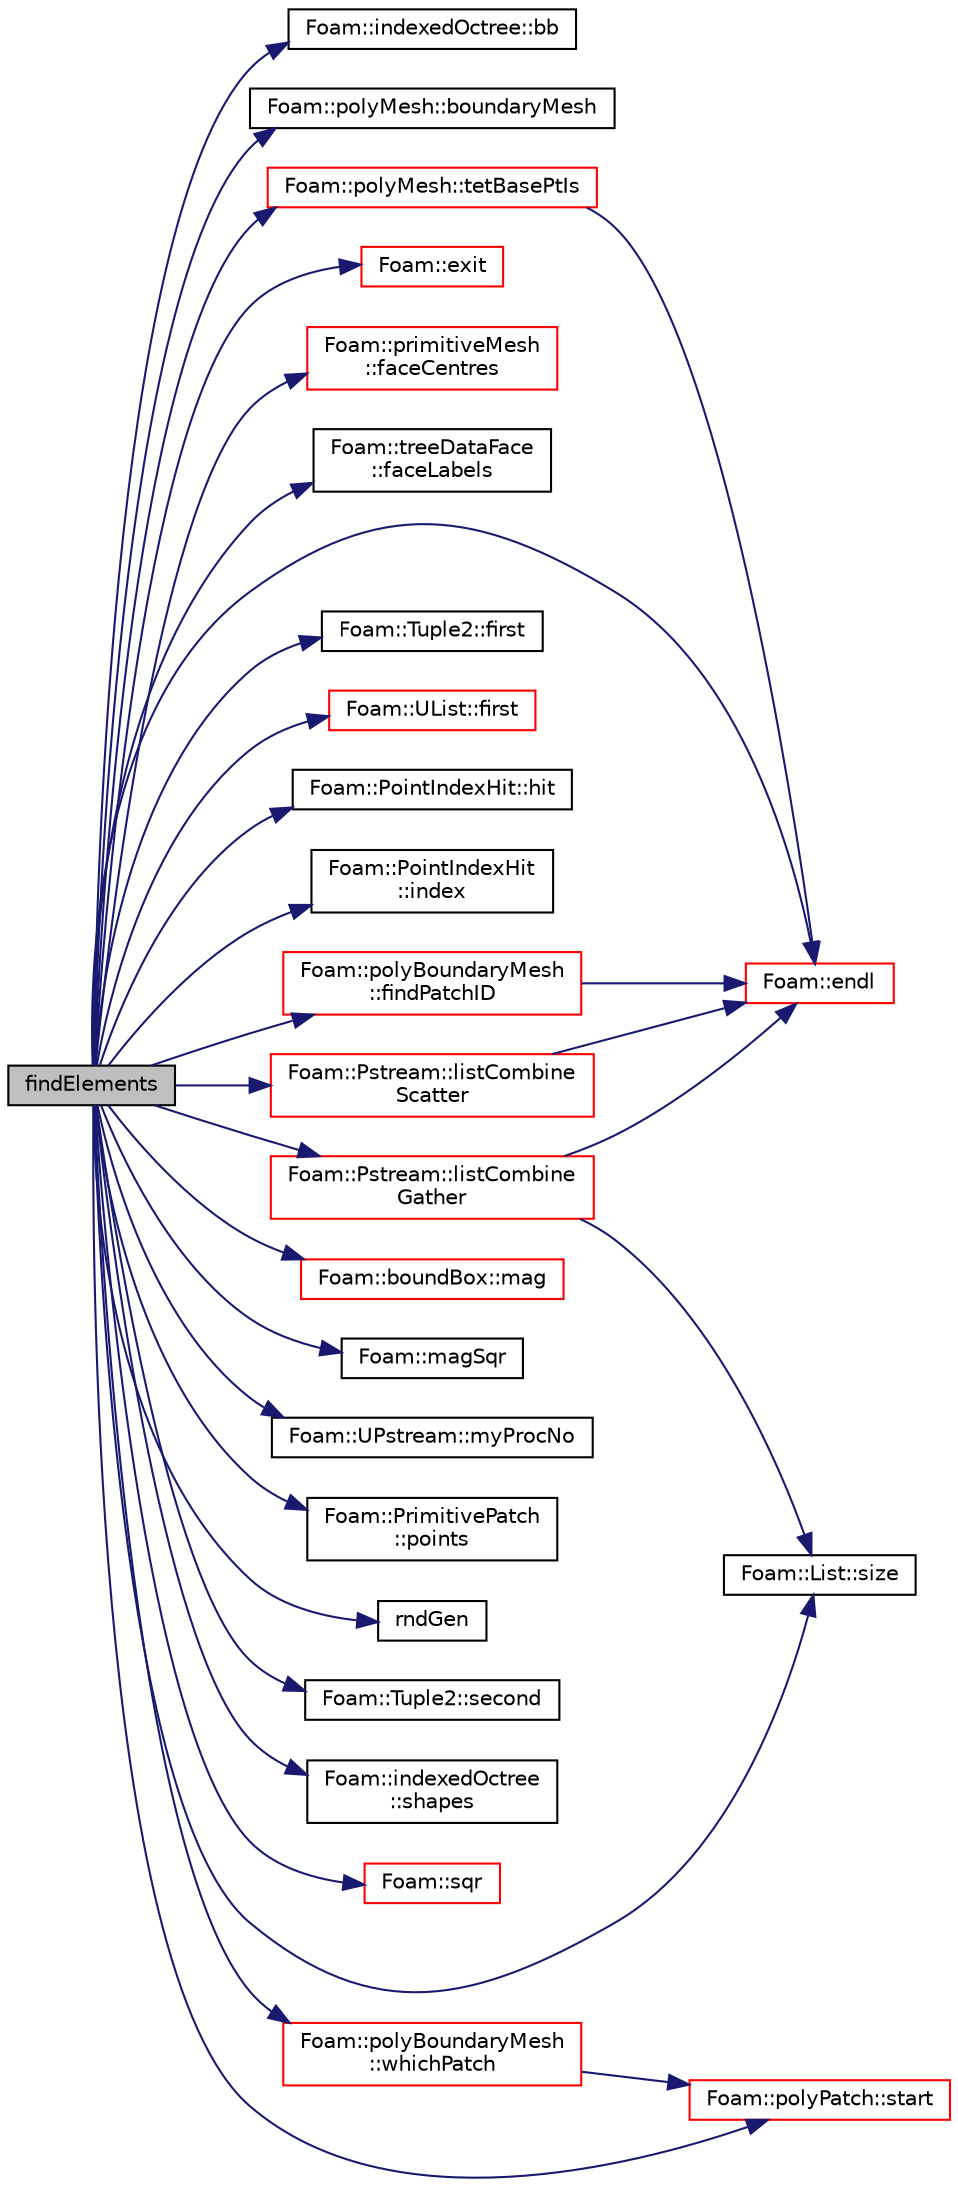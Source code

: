 digraph "findElements"
{
  bgcolor="transparent";
  edge [fontname="Helvetica",fontsize="10",labelfontname="Helvetica",labelfontsize="10"];
  node [fontname="Helvetica",fontsize="10",shape=record];
  rankdir="LR";
  Node1 [label="findElements",height=0.2,width=0.4,color="black", fillcolor="grey75", style="filled", fontcolor="black"];
  Node1 -> Node2 [color="midnightblue",fontsize="10",style="solid",fontname="Helvetica"];
  Node2 [label="Foam::indexedOctree::bb",height=0.2,width=0.4,color="black",URL="$a01071.html#af955c64dcfefdc4ac1d969621016d443",tooltip="Top bounding box. "];
  Node1 -> Node3 [color="midnightblue",fontsize="10",style="solid",fontname="Helvetica"];
  Node3 [label="Foam::polyMesh::boundaryMesh",height=0.2,width=0.4,color="black",URL="$a01957.html#a6b7f5ba89250dbd7a1c6c7860ab60fe3",tooltip="Return boundary mesh. "];
  Node1 -> Node4 [color="midnightblue",fontsize="10",style="solid",fontname="Helvetica"];
  Node4 [label="Foam::endl",height=0.2,width=0.4,color="red",URL="$a10893.html#a2db8fe02a0d3909e9351bb4275b23ce4",tooltip="Add newline and flush stream. "];
  Node1 -> Node5 [color="midnightblue",fontsize="10",style="solid",fontname="Helvetica"];
  Node5 [label="Foam::exit",height=0.2,width=0.4,color="red",URL="$a10893.html#a06ca7250d8e89caf05243ec094843642"];
  Node1 -> Node6 [color="midnightblue",fontsize="10",style="solid",fontname="Helvetica"];
  Node6 [label="Foam::primitiveMesh\l::faceCentres",height=0.2,width=0.4,color="red",URL="$a02016.html#a56749206c7d38a4c3cfbf4103547e555"];
  Node1 -> Node7 [color="midnightblue",fontsize="10",style="solid",fontname="Helvetica"];
  Node7 [label="Foam::treeDataFace\l::faceLabels",height=0.2,width=0.4,color="black",URL="$a02764.html#ad34c8e741f054aecf4dfd0775edc5bea"];
  Node1 -> Node8 [color="midnightblue",fontsize="10",style="solid",fontname="Helvetica"];
  Node8 [label="Foam::polyBoundaryMesh\l::findPatchID",height=0.2,width=0.4,color="red",URL="$a01951.html#a6591fbb33e89d53c35c972523ac09e94",tooltip="Find patch index given a name. "];
  Node8 -> Node4 [color="midnightblue",fontsize="10",style="solid",fontname="Helvetica"];
  Node1 -> Node9 [color="midnightblue",fontsize="10",style="solid",fontname="Helvetica"];
  Node9 [label="Foam::Tuple2::first",height=0.2,width=0.4,color="black",URL="$a02785.html#a6bc9dc0330d36f5f75e816ddc4ec213e",tooltip="Return first. "];
  Node1 -> Node10 [color="midnightblue",fontsize="10",style="solid",fontname="Helvetica"];
  Node10 [label="Foam::UList::first",height=0.2,width=0.4,color="red",URL="$a02845.html#a1c9828bc3de9502754d944c95a2ce0d9",tooltip="Return the first element of the list. "];
  Node1 -> Node11 [color="midnightblue",fontsize="10",style="solid",fontname="Helvetica"];
  Node11 [label="Foam::PointIndexHit::hit",height=0.2,width=0.4,color="black",URL="$a01925.html#ad963d38a624b8bf8b37c210109dba03c",tooltip="Is there a hit. "];
  Node1 -> Node12 [color="midnightblue",fontsize="10",style="solid",fontname="Helvetica"];
  Node12 [label="Foam::PointIndexHit\l::index",height=0.2,width=0.4,color="black",URL="$a01925.html#a7d1e8acadb27bd2b4e61457d47b71b6f",tooltip="Return index. "];
  Node1 -> Node13 [color="midnightblue",fontsize="10",style="solid",fontname="Helvetica"];
  Node13 [label="Foam::Pstream::listCombine\lGather",height=0.2,width=0.4,color="red",URL="$a02064.html#a8c0e5044dc4a942cf62b06797c3a743f"];
  Node13 -> Node14 [color="midnightblue",fontsize="10",style="solid",fontname="Helvetica"];
  Node14 [label="Foam::List::size",height=0.2,width=0.4,color="black",URL="$a01395.html#a8a5f6fa29bd4b500caf186f60245b384",tooltip="Override size to be inconsistent with allocated storage. "];
  Node13 -> Node4 [color="midnightblue",fontsize="10",style="solid",fontname="Helvetica"];
  Node1 -> Node15 [color="midnightblue",fontsize="10",style="solid",fontname="Helvetica"];
  Node15 [label="Foam::Pstream::listCombine\lScatter",height=0.2,width=0.4,color="red",URL="$a02064.html#adfd4915b68ab7181dccb847976286e56",tooltip="Scatter data. Reverse of combineGather. "];
  Node15 -> Node4 [color="midnightblue",fontsize="10",style="solid",fontname="Helvetica"];
  Node1 -> Node16 [color="midnightblue",fontsize="10",style="solid",fontname="Helvetica"];
  Node16 [label="Foam::boundBox::mag",height=0.2,width=0.4,color="red",URL="$a00152.html#a3d026c3aee48e61452581e5633617d02",tooltip="The magnitude of the bounding box span. "];
  Node1 -> Node17 [color="midnightblue",fontsize="10",style="solid",fontname="Helvetica"];
  Node17 [label="Foam::magSqr",height=0.2,width=0.4,color="black",URL="$a10893.html#ae6fff2c6981e6d9618aa5038e69def6e"];
  Node1 -> Node18 [color="midnightblue",fontsize="10",style="solid",fontname="Helvetica"];
  Node18 [label="Foam::UPstream::myProcNo",height=0.2,width=0.4,color="black",URL="$a02876.html#afc74d89573de32a3032c916f8cdd1733",tooltip="Number of this process (starting from masterNo() = 0) "];
  Node1 -> Node19 [color="midnightblue",fontsize="10",style="solid",fontname="Helvetica"];
  Node19 [label="Foam::PrimitivePatch\l::points",height=0.2,width=0.4,color="black",URL="$a02019.html#a1f42f31bcf706357682dcf097255b544",tooltip="Return reference to global points. "];
  Node1 -> Node20 [color="midnightblue",fontsize="10",style="solid",fontname="Helvetica"];
  Node20 [label="rndGen",height=0.2,width=0.4,color="black",URL="$a04570.html#a5131998e20f3c5a8bd03cf9b48cc76c7"];
  Node1 -> Node21 [color="midnightblue",fontsize="10",style="solid",fontname="Helvetica"];
  Node21 [label="Foam::Tuple2::second",height=0.2,width=0.4,color="black",URL="$a02785.html#a5d570a89988f907024eede54003b8a79",tooltip="Return second. "];
  Node1 -> Node22 [color="midnightblue",fontsize="10",style="solid",fontname="Helvetica"];
  Node22 [label="Foam::indexedOctree\l::shapes",height=0.2,width=0.4,color="black",URL="$a01071.html#abd186b2cbd8c6def61dc033a4892b847",tooltip="Reference to shape. "];
  Node1 -> Node14 [color="midnightblue",fontsize="10",style="solid",fontname="Helvetica"];
  Node1 -> Node23 [color="midnightblue",fontsize="10",style="solid",fontname="Helvetica"];
  Node23 [label="Foam::sqr",height=0.2,width=0.4,color="red",URL="$a10893.html#a277dc11c581d53826ab5090b08f3b17b"];
  Node1 -> Node24 [color="midnightblue",fontsize="10",style="solid",fontname="Helvetica"];
  Node24 [label="Foam::polyPatch::start",height=0.2,width=0.4,color="red",URL="$a01975.html#a861f370e41af7d54d7ff91da65de6e6a",tooltip="Return start label of this patch in the polyMesh face list. "];
  Node1 -> Node25 [color="midnightblue",fontsize="10",style="solid",fontname="Helvetica"];
  Node25 [label="Foam::polyMesh::tetBasePtIs",height=0.2,width=0.4,color="red",URL="$a01957.html#af5d47c5deccb842cb4b331facc1aa22a",tooltip="Return the tetBasePtIs. "];
  Node25 -> Node4 [color="midnightblue",fontsize="10",style="solid",fontname="Helvetica"];
  Node1 -> Node26 [color="midnightblue",fontsize="10",style="solid",fontname="Helvetica"];
  Node26 [label="Foam::polyBoundaryMesh\l::whichPatch",height=0.2,width=0.4,color="red",URL="$a01951.html#a6d7e875689c6272231ad4b60139b7324",tooltip="Return patch index for a given face label. "];
  Node26 -> Node24 [color="midnightblue",fontsize="10",style="solid",fontname="Helvetica"];
}
